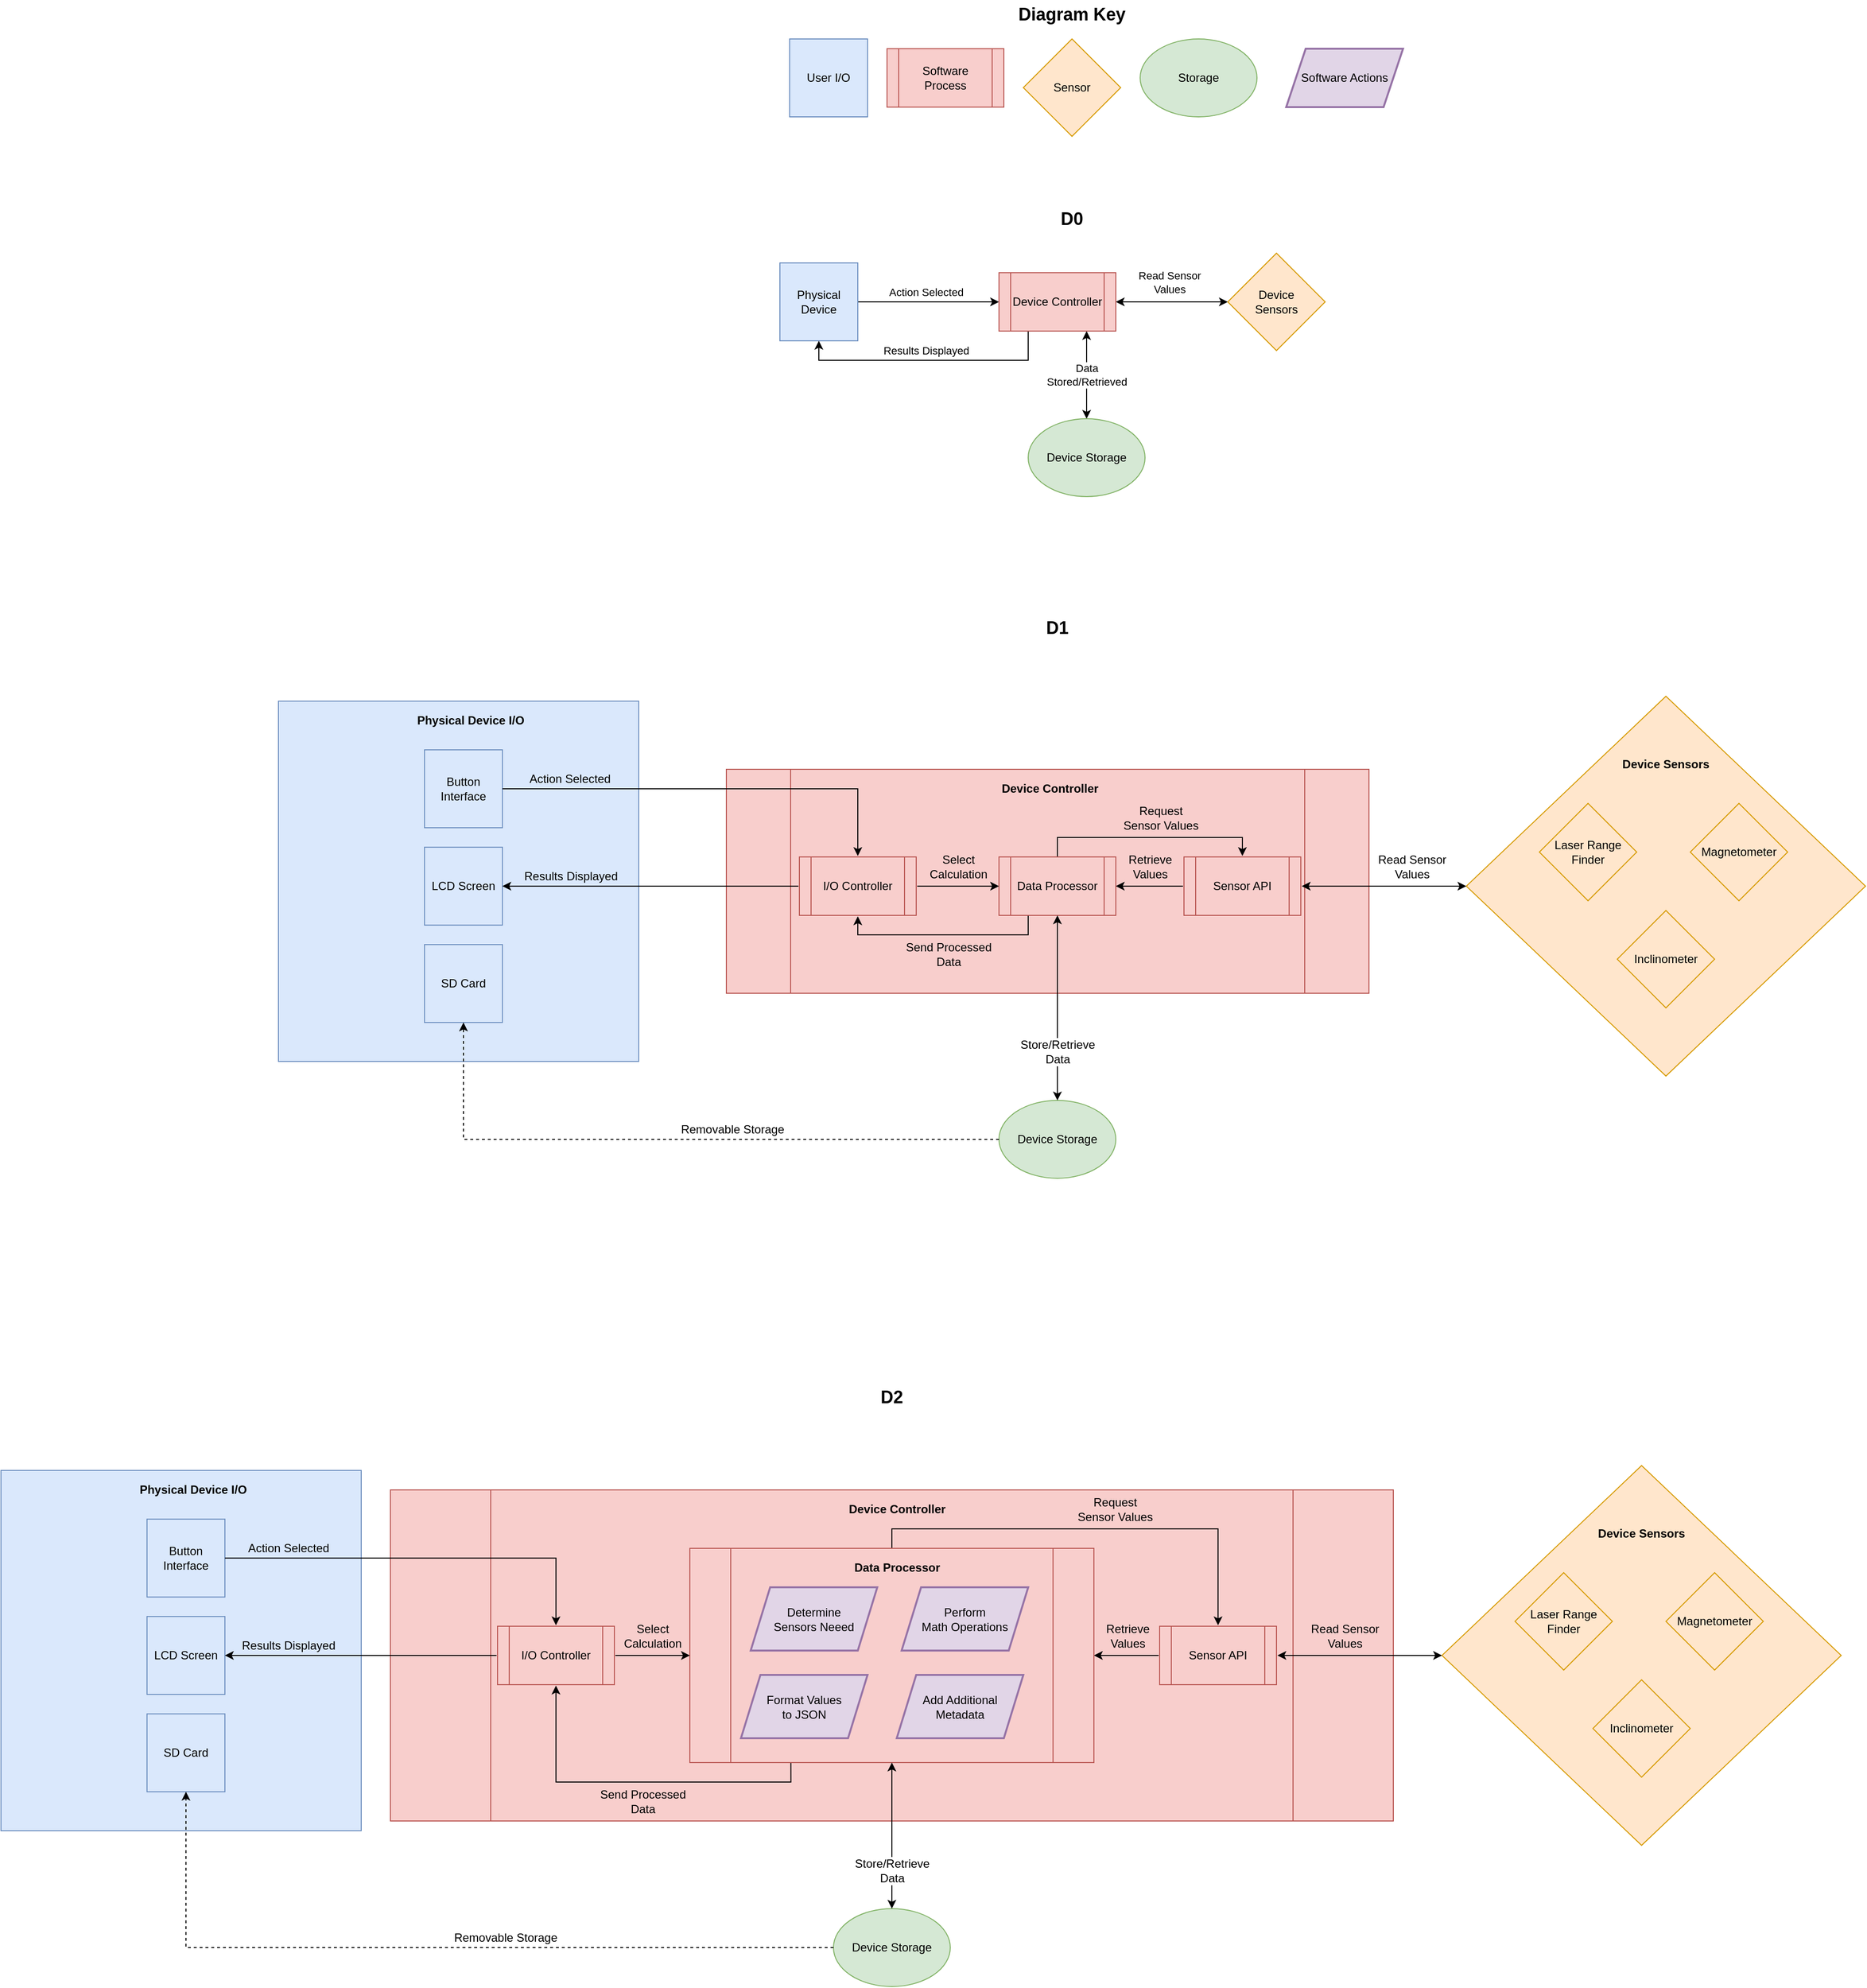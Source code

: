 <mxfile version="20.8.23" type="device"><diagram name="Page-1" id="KfWa7S_sQW3cZEXZv0Dt"><mxGraphModel dx="2608" dy="1476" grid="1" gridSize="10" guides="1" tooltips="1" connect="1" arrows="1" fold="1" page="0" pageScale="1" pageWidth="850" pageHeight="1100" math="0" shadow="0"><root><mxCell id="0"/><mxCell id="1" parent="0"/><mxCell id="JIh54seMsY8nI5Y5uOMu-23" value="User I/O" style="whiteSpace=wrap;html=1;aspect=fixed;fillColor=#dae8fc;strokeColor=#6c8ebf;" vertex="1" parent="1"><mxGeometry x="170" y="-580" width="80" height="80" as="geometry"/></mxCell><mxCell id="JIh54seMsY8nI5Y5uOMu-24" value="&lt;b&gt;&lt;font style=&quot;font-size: 18px;&quot;&gt;Diagram Key&lt;/font&gt;&lt;/b&gt;" style="text;html=1;strokeColor=none;fillColor=none;align=center;verticalAlign=middle;whiteSpace=wrap;rounded=0;" vertex="1" parent="1"><mxGeometry x="400" y="-620" width="120" height="30" as="geometry"/></mxCell><mxCell id="JIh54seMsY8nI5Y5uOMu-25" value="Software Process" style="shape=process;whiteSpace=wrap;html=1;backgroundOutline=1;fillColor=#f8cecc;strokeColor=#b85450;" vertex="1" parent="1"><mxGeometry x="270" y="-570" width="120" height="60" as="geometry"/></mxCell><mxCell id="JIh54seMsY8nI5Y5uOMu-26" value="Sensor" style="rhombus;whiteSpace=wrap;html=1;fillColor=#ffe6cc;strokeColor=#d79b00;" vertex="1" parent="1"><mxGeometry x="410" y="-580" width="100" height="100" as="geometry"/></mxCell><mxCell id="JIh54seMsY8nI5Y5uOMu-27" value="Storage" style="ellipse;whiteSpace=wrap;html=1;fillColor=#d5e8d4;strokeColor=#82b366;" vertex="1" parent="1"><mxGeometry x="530" y="-580" width="120" height="80" as="geometry"/></mxCell><mxCell id="JIh54seMsY8nI5Y5uOMu-81" value="Action Selected" style="edgeStyle=orthogonalEdgeStyle;rounded=0;orthogonalLoop=1;jettySize=auto;html=1;exitX=1;exitY=0.5;exitDx=0;exitDy=0;entryX=0;entryY=0.5;entryDx=0;entryDy=0;fontSize=11;startArrow=none;startFill=0;" edge="1" parent="1" source="JIh54seMsY8nI5Y5uOMu-67" target="JIh54seMsY8nI5Y5uOMu-68"><mxGeometry x="-0.035" y="10" relative="1" as="geometry"><mxPoint as="offset"/></mxGeometry></mxCell><mxCell id="JIh54seMsY8nI5Y5uOMu-67" value="Physical Device" style="whiteSpace=wrap;html=1;aspect=fixed;fillColor=#dae8fc;strokeColor=#6c8ebf;" vertex="1" parent="1"><mxGeometry x="160" y="-350" width="80" height="80" as="geometry"/></mxCell><mxCell id="JIh54seMsY8nI5Y5uOMu-79" value="Data&lt;br&gt;Stored/Retrieved" style="edgeStyle=orthogonalEdgeStyle;rounded=0;orthogonalLoop=1;jettySize=auto;html=1;exitX=0.75;exitY=1;exitDx=0;exitDy=0;fontSize=11;startArrow=classic;startFill=1;" edge="1" parent="1" source="JIh54seMsY8nI5Y5uOMu-68" target="JIh54seMsY8nI5Y5uOMu-69"><mxGeometry relative="1" as="geometry"><mxPoint as="offset"/></mxGeometry></mxCell><mxCell id="JIh54seMsY8nI5Y5uOMu-80" value="Read Sensor&lt;br&gt;Values" style="edgeStyle=orthogonalEdgeStyle;rounded=0;orthogonalLoop=1;jettySize=auto;html=1;exitX=1;exitY=0.5;exitDx=0;exitDy=0;entryX=0;entryY=0.5;entryDx=0;entryDy=0;fontSize=11;startArrow=classic;startFill=1;" edge="1" parent="1" source="JIh54seMsY8nI5Y5uOMu-68" target="JIh54seMsY8nI5Y5uOMu-71"><mxGeometry x="-0.043" y="20" relative="1" as="geometry"><mxPoint as="offset"/></mxGeometry></mxCell><mxCell id="JIh54seMsY8nI5Y5uOMu-89" value="Results Displayed" style="edgeStyle=orthogonalEdgeStyle;rounded=0;orthogonalLoop=1;jettySize=auto;html=1;exitX=0.25;exitY=1;exitDx=0;exitDy=0;entryX=0.5;entryY=1;entryDx=0;entryDy=0;fontSize=11;startArrow=none;startFill=0;" edge="1" parent="1" source="JIh54seMsY8nI5Y5uOMu-68" target="JIh54seMsY8nI5Y5uOMu-67"><mxGeometry x="0.019" y="-10" relative="1" as="geometry"><mxPoint as="offset"/></mxGeometry></mxCell><mxCell id="JIh54seMsY8nI5Y5uOMu-68" value="Device Controller" style="shape=process;whiteSpace=wrap;html=1;backgroundOutline=1;fillColor=#f8cecc;strokeColor=#b85450;" vertex="1" parent="1"><mxGeometry x="385" y="-340" width="120" height="60" as="geometry"/></mxCell><mxCell id="JIh54seMsY8nI5Y5uOMu-69" value="Device Storage" style="ellipse;whiteSpace=wrap;html=1;fillColor=#d5e8d4;strokeColor=#82b366;" vertex="1" parent="1"><mxGeometry x="415" y="-190" width="120" height="80" as="geometry"/></mxCell><mxCell id="JIh54seMsY8nI5Y5uOMu-71" value="Device&lt;br&gt;Sensors" style="rhombus;whiteSpace=wrap;html=1;fillColor=#ffe6cc;strokeColor=#d79b00;" vertex="1" parent="1"><mxGeometry x="620" y="-360" width="100" height="100" as="geometry"/></mxCell><mxCell id="JIh54seMsY8nI5Y5uOMu-72" value="&lt;b&gt;&lt;font style=&quot;font-size: 18px;&quot;&gt;D0&lt;/font&gt;&lt;/b&gt;" style="text;html=1;strokeColor=none;fillColor=none;align=center;verticalAlign=middle;whiteSpace=wrap;rounded=0;" vertex="1" parent="1"><mxGeometry x="425" y="-410" width="70" height="30" as="geometry"/></mxCell><mxCell id="JIh54seMsY8nI5Y5uOMu-111" value="" style="group" vertex="1" connectable="0" parent="1"><mxGeometry x="865" y="95" width="410" height="390" as="geometry"/></mxCell><mxCell id="JIh54seMsY8nI5Y5uOMu-104" value="" style="rhombus;whiteSpace=wrap;html=1;fillColor=#ffe6cc;strokeColor=#d79b00;" vertex="1" parent="JIh54seMsY8nI5Y5uOMu-111"><mxGeometry width="410" height="390" as="geometry"/></mxCell><mxCell id="JIh54seMsY8nI5Y5uOMu-93" value="Laser Range Finder" style="rhombus;whiteSpace=wrap;html=1;fillColor=#ffe6cc;strokeColor=#d79b00;perimeterSpacing=1;" vertex="1" parent="JIh54seMsY8nI5Y5uOMu-111"><mxGeometry x="75" y="110" width="100" height="100" as="geometry"/></mxCell><mxCell id="JIh54seMsY8nI5Y5uOMu-94" value="Inclinometer" style="rhombus;whiteSpace=wrap;html=1;fillColor=#ffe6cc;strokeColor=#d79b00;" vertex="1" parent="JIh54seMsY8nI5Y5uOMu-111"><mxGeometry x="155" y="220" width="100" height="100" as="geometry"/></mxCell><mxCell id="JIh54seMsY8nI5Y5uOMu-95" value="Magnetometer" style="rhombus;whiteSpace=wrap;html=1;fillColor=#ffe6cc;strokeColor=#d79b00;" vertex="1" parent="JIh54seMsY8nI5Y5uOMu-111"><mxGeometry x="230" y="110" width="100" height="100" as="geometry"/></mxCell><mxCell id="JIh54seMsY8nI5Y5uOMu-110" value="&lt;font style=&quot;font-size: 12px;&quot;&gt;&lt;b&gt;Device Sensors&lt;/b&gt;&lt;/font&gt;" style="text;html=1;strokeColor=none;fillColor=none;align=center;verticalAlign=middle;whiteSpace=wrap;rounded=0;fontSize=11;" vertex="1" parent="JIh54seMsY8nI5Y5uOMu-111"><mxGeometry x="155" y="60" width="100" height="20" as="geometry"/></mxCell><mxCell id="JIh54seMsY8nI5Y5uOMu-113" value="Device Storage" style="ellipse;whiteSpace=wrap;html=1;fillColor=#d5e8d4;strokeColor=#82b366;" vertex="1" parent="1"><mxGeometry x="355" y="260" width="120" height="80" as="geometry"/></mxCell><mxCell id="JIh54seMsY8nI5Y5uOMu-96" value="" style="shape=process;whiteSpace=wrap;html=1;backgroundOutline=1;fillColor=#f8cecc;strokeColor=#b85450;" vertex="1" parent="1"><mxGeometry x="105" y="170" width="660" height="230" as="geometry"/></mxCell><mxCell id="JIh54seMsY8nI5Y5uOMu-99" value="&lt;font style=&quot;font-size: 12px;&quot;&gt;Device Controller&lt;/font&gt;" style="text;html=1;strokeColor=none;fillColor=none;align=center;verticalAlign=middle;whiteSpace=wrap;rounded=0;fontSize=11;fontStyle=1" vertex="1" parent="1"><mxGeometry x="385" y="180" width="105" height="20" as="geometry"/></mxCell><mxCell id="JIh54seMsY8nI5Y5uOMu-127" value="Read Sensor&lt;br&gt;Values" style="edgeStyle=orthogonalEdgeStyle;rounded=0;orthogonalLoop=1;jettySize=auto;html=1;exitX=1;exitY=0.5;exitDx=0;exitDy=0;entryX=0;entryY=0.5;entryDx=0;entryDy=0;labelBackgroundColor=none;fontSize=12;startArrow=classic;startFill=1;" edge="1" parent="1" source="JIh54seMsY8nI5Y5uOMu-100" target="JIh54seMsY8nI5Y5uOMu-104"><mxGeometry x="0.33" y="20" relative="1" as="geometry"><mxPoint as="offset"/></mxGeometry></mxCell><mxCell id="JIh54seMsY8nI5Y5uOMu-136" value="Retrieve&lt;br&gt;Values" style="edgeStyle=orthogonalEdgeStyle;rounded=0;orthogonalLoop=1;jettySize=auto;html=1;exitX=0;exitY=0.5;exitDx=0;exitDy=0;entryX=1;entryY=0.5;entryDx=0;entryDy=0;labelBackgroundColor=none;fontSize=12;startArrow=none;startFill=0;" edge="1" parent="1" source="JIh54seMsY8nI5Y5uOMu-100" target="JIh54seMsY8nI5Y5uOMu-102"><mxGeometry x="-0.017" y="-20" relative="1" as="geometry"><mxPoint as="offset"/></mxGeometry></mxCell><mxCell id="JIh54seMsY8nI5Y5uOMu-100" value="Sensor API" style="shape=process;whiteSpace=wrap;html=1;backgroundOutline=1;fillColor=#f8cecc;strokeColor=#b85450;perimeterSpacing=1;" vertex="1" parent="1"><mxGeometry x="575" y="260" width="120" height="60" as="geometry"/></mxCell><mxCell id="JIh54seMsY8nI5Y5uOMu-135" value="Request&lt;br&gt;Sensor Values" style="edgeStyle=orthogonalEdgeStyle;rounded=0;orthogonalLoop=1;jettySize=auto;html=1;exitX=0.5;exitY=0;exitDx=0;exitDy=0;entryX=0.5;entryY=0;entryDx=0;entryDy=0;labelBackgroundColor=none;fontSize=12;startArrow=none;startFill=0;" edge="1" parent="1" source="JIh54seMsY8nI5Y5uOMu-102" target="JIh54seMsY8nI5Y5uOMu-100"><mxGeometry x="0.096" y="20" relative="1" as="geometry"><mxPoint as="offset"/></mxGeometry></mxCell><mxCell id="JIh54seMsY8nI5Y5uOMu-137" value="Send Processed&lt;br&gt;Data" style="edgeStyle=orthogonalEdgeStyle;rounded=0;orthogonalLoop=1;jettySize=auto;html=1;exitX=0.25;exitY=1;exitDx=0;exitDy=0;entryX=0.5;entryY=1;entryDx=0;entryDy=0;labelBackgroundColor=none;fontSize=12;startArrow=none;startFill=0;" edge="1" parent="1" source="JIh54seMsY8nI5Y5uOMu-102" target="JIh54seMsY8nI5Y5uOMu-101"><mxGeometry x="-0.043" y="20" relative="1" as="geometry"><mxPoint as="offset"/></mxGeometry></mxCell><mxCell id="JIh54seMsY8nI5Y5uOMu-102" value="Data Processor" style="shape=process;whiteSpace=wrap;html=1;backgroundOutline=1;fillColor=#f8cecc;strokeColor=#b85450;" vertex="1" parent="1"><mxGeometry x="385" y="260" width="120" height="60" as="geometry"/></mxCell><mxCell id="JIh54seMsY8nI5Y5uOMu-134" value="Select&lt;br&gt;Calculation" style="edgeStyle=orthogonalEdgeStyle;rounded=0;orthogonalLoop=1;jettySize=auto;html=1;exitX=1;exitY=0.5;exitDx=0;exitDy=0;entryX=0;entryY=0.5;entryDx=0;entryDy=0;labelBackgroundColor=none;fontSize=12;startArrow=none;startFill=0;" edge="1" parent="1" source="JIh54seMsY8nI5Y5uOMu-101" target="JIh54seMsY8nI5Y5uOMu-102"><mxGeometry x="-0.013" y="20" relative="1" as="geometry"><mxPoint as="offset"/></mxGeometry></mxCell><mxCell id="JIh54seMsY8nI5Y5uOMu-101" value="I/O Controller" style="shape=process;whiteSpace=wrap;html=1;backgroundOutline=1;fillColor=#f8cecc;strokeColor=#b85450;perimeterSpacing=1;" vertex="1" parent="1"><mxGeometry x="180" y="260" width="120" height="60" as="geometry"/></mxCell><mxCell id="JIh54seMsY8nI5Y5uOMu-121" value="Device Storage" style="ellipse;whiteSpace=wrap;html=1;fillColor=#d5e8d4;strokeColor=#82b366;" vertex="1" parent="1"><mxGeometry x="385" y="510" width="120" height="80" as="geometry"/></mxCell><mxCell id="JIh54seMsY8nI5Y5uOMu-126" value="Store/Retrieve&lt;br&gt;Data" style="edgeStyle=orthogonalEdgeStyle;rounded=0;orthogonalLoop=1;jettySize=auto;html=1;exitX=0.5;exitY=1;exitDx=0;exitDy=0;entryX=0.5;entryY=0;entryDx=0;entryDy=0;labelBackgroundColor=default;fontSize=12;startArrow=classic;startFill=1;" edge="1" parent="1" source="JIh54seMsY8nI5Y5uOMu-102" target="JIh54seMsY8nI5Y5uOMu-121"><mxGeometry x="0.474" relative="1" as="geometry"><mxPoint as="offset"/></mxGeometry></mxCell><mxCell id="JIh54seMsY8nI5Y5uOMu-138" value="&lt;b&gt;&lt;font style=&quot;font-size: 18px;&quot;&gt;D1&lt;/font&gt;&lt;/b&gt;" style="text;html=1;strokeColor=none;fillColor=none;align=center;verticalAlign=middle;whiteSpace=wrap;rounded=0;" vertex="1" parent="1"><mxGeometry x="410" y="10" width="70" height="30" as="geometry"/></mxCell><mxCell id="JIh54seMsY8nI5Y5uOMu-168" value="" style="group" vertex="1" connectable="0" parent="1"><mxGeometry x="-355" y="100" width="370" height="370" as="geometry"/></mxCell><mxCell id="JIh54seMsY8nI5Y5uOMu-106" value="" style="whiteSpace=wrap;html=1;aspect=fixed;fillColor=#dae8fc;strokeColor=#6c8ebf;" vertex="1" parent="JIh54seMsY8nI5Y5uOMu-168"><mxGeometry width="370" height="370" as="geometry"/></mxCell><mxCell id="JIh54seMsY8nI5Y5uOMu-107" value="&lt;span style=&quot;font-size: 12px;&quot;&gt;Physical Device I/O&lt;/span&gt;" style="text;html=1;strokeColor=none;fillColor=none;align=center;verticalAlign=middle;whiteSpace=wrap;rounded=0;fontSize=11;fontStyle=1" vertex="1" parent="JIh54seMsY8nI5Y5uOMu-168"><mxGeometry x="140" y="10" width="115" height="20" as="geometry"/></mxCell><mxCell id="JIh54seMsY8nI5Y5uOMu-90" value="Button Interface" style="whiteSpace=wrap;html=1;aspect=fixed;fillColor=#dae8fc;strokeColor=#6c8ebf;" vertex="1" parent="JIh54seMsY8nI5Y5uOMu-168"><mxGeometry x="150" y="50" width="80" height="80" as="geometry"/></mxCell><mxCell id="JIh54seMsY8nI5Y5uOMu-91" value="LCD Screen" style="whiteSpace=wrap;html=1;aspect=fixed;fillColor=#dae8fc;strokeColor=#6c8ebf;" vertex="1" parent="JIh54seMsY8nI5Y5uOMu-168"><mxGeometry x="150" y="150" width="80" height="80" as="geometry"/></mxCell><mxCell id="JIh54seMsY8nI5Y5uOMu-92" value="SD Card" style="whiteSpace=wrap;html=1;aspect=fixed;fillColor=#dae8fc;strokeColor=#6c8ebf;" vertex="1" parent="JIh54seMsY8nI5Y5uOMu-168"><mxGeometry x="150" y="250" width="80" height="80" as="geometry"/></mxCell><mxCell id="JIh54seMsY8nI5Y5uOMu-129" value="Action Selected" style="edgeStyle=orthogonalEdgeStyle;rounded=0;orthogonalLoop=1;jettySize=auto;html=1;exitX=1;exitY=0.5;exitDx=0;exitDy=0;entryX=0.5;entryY=0;entryDx=0;entryDy=0;labelBackgroundColor=none;fontSize=12;startArrow=none;startFill=0;" edge="1" parent="1" source="JIh54seMsY8nI5Y5uOMu-90" target="JIh54seMsY8nI5Y5uOMu-101"><mxGeometry x="-0.681" y="10" relative="1" as="geometry"><mxPoint as="offset"/></mxGeometry></mxCell><mxCell id="JIh54seMsY8nI5Y5uOMu-130" style="edgeStyle=orthogonalEdgeStyle;rounded=0;orthogonalLoop=1;jettySize=auto;html=1;exitX=0;exitY=0.5;exitDx=0;exitDy=0;entryX=1;entryY=0.5;entryDx=0;entryDy=0;labelBackgroundColor=none;fontSize=12;startArrow=none;startFill=0;" edge="1" parent="1" source="JIh54seMsY8nI5Y5uOMu-101" target="JIh54seMsY8nI5Y5uOMu-91"><mxGeometry relative="1" as="geometry"/></mxCell><mxCell id="JIh54seMsY8nI5Y5uOMu-133" value="Results Displayed" style="edgeLabel;html=1;align=center;verticalAlign=middle;resizable=0;points=[];fontSize=12;labelBackgroundColor=none;" vertex="1" connectable="0" parent="JIh54seMsY8nI5Y5uOMu-130"><mxGeometry x="0.616" y="1" relative="1" as="geometry"><mxPoint x="11" y="-11" as="offset"/></mxGeometry></mxCell><mxCell id="JIh54seMsY8nI5Y5uOMu-122" value="Removable Storage" style="edgeStyle=orthogonalEdgeStyle;rounded=0;orthogonalLoop=1;jettySize=auto;html=1;exitX=0;exitY=0.5;exitDx=0;exitDy=0;entryX=0.5;entryY=1;entryDx=0;entryDy=0;labelBackgroundColor=none;fontSize=12;startArrow=none;startFill=0;dashed=1;" edge="1" parent="1" source="JIh54seMsY8nI5Y5uOMu-121" target="JIh54seMsY8nI5Y5uOMu-92"><mxGeometry x="-0.182" y="-10" relative="1" as="geometry"><mxPoint as="offset"/></mxGeometry></mxCell><mxCell id="JIh54seMsY8nI5Y5uOMu-169" value="" style="group" vertex="1" connectable="0" parent="1"><mxGeometry x="840" y="885" width="410" height="390" as="geometry"/></mxCell><mxCell id="JIh54seMsY8nI5Y5uOMu-170" value="" style="rhombus;whiteSpace=wrap;html=1;fillColor=#ffe6cc;strokeColor=#d79b00;" vertex="1" parent="JIh54seMsY8nI5Y5uOMu-169"><mxGeometry width="410" height="390" as="geometry"/></mxCell><mxCell id="JIh54seMsY8nI5Y5uOMu-171" value="Laser Range Finder" style="rhombus;whiteSpace=wrap;html=1;fillColor=#ffe6cc;strokeColor=#d79b00;perimeterSpacing=1;" vertex="1" parent="JIh54seMsY8nI5Y5uOMu-169"><mxGeometry x="75" y="110" width="100" height="100" as="geometry"/></mxCell><mxCell id="JIh54seMsY8nI5Y5uOMu-172" value="Inclinometer" style="rhombus;whiteSpace=wrap;html=1;fillColor=#ffe6cc;strokeColor=#d79b00;" vertex="1" parent="JIh54seMsY8nI5Y5uOMu-169"><mxGeometry x="155" y="220" width="100" height="100" as="geometry"/></mxCell><mxCell id="JIh54seMsY8nI5Y5uOMu-173" value="Magnetometer" style="rhombus;whiteSpace=wrap;html=1;fillColor=#ffe6cc;strokeColor=#d79b00;" vertex="1" parent="JIh54seMsY8nI5Y5uOMu-169"><mxGeometry x="230" y="110" width="100" height="100" as="geometry"/></mxCell><mxCell id="JIh54seMsY8nI5Y5uOMu-174" value="&lt;font style=&quot;font-size: 12px;&quot;&gt;&lt;b&gt;Device Sensors&lt;/b&gt;&lt;/font&gt;" style="text;html=1;strokeColor=none;fillColor=none;align=center;verticalAlign=middle;whiteSpace=wrap;rounded=0;fontSize=11;" vertex="1" parent="JIh54seMsY8nI5Y5uOMu-169"><mxGeometry x="155" y="60" width="100" height="20" as="geometry"/></mxCell><mxCell id="JIh54seMsY8nI5Y5uOMu-175" value="Device Storage" style="ellipse;whiteSpace=wrap;html=1;fillColor=#d5e8d4;strokeColor=#82b366;" vertex="1" parent="1"><mxGeometry x="330" y="1050" width="120" height="80" as="geometry"/></mxCell><mxCell id="JIh54seMsY8nI5Y5uOMu-176" value="" style="shape=process;whiteSpace=wrap;html=1;backgroundOutline=1;fillColor=#f8cecc;strokeColor=#b85450;" vertex="1" parent="1"><mxGeometry x="-240" y="910" width="1030" height="340" as="geometry"/></mxCell><mxCell id="JIh54seMsY8nI5Y5uOMu-177" value="&lt;font style=&quot;font-size: 12px;&quot;&gt;Device Controller&lt;/font&gt;" style="text;html=1;strokeColor=none;fillColor=none;align=center;verticalAlign=middle;whiteSpace=wrap;rounded=0;fontSize=11;fontStyle=1" vertex="1" parent="1"><mxGeometry x="227.5" y="920" width="105" height="20" as="geometry"/></mxCell><mxCell id="JIh54seMsY8nI5Y5uOMu-178" value="Read Sensor&lt;br&gt;Values" style="edgeStyle=orthogonalEdgeStyle;rounded=0;orthogonalLoop=1;jettySize=auto;html=1;exitX=1;exitY=0.5;exitDx=0;exitDy=0;entryX=0;entryY=0.5;entryDx=0;entryDy=0;labelBackgroundColor=none;fontSize=12;startArrow=classic;startFill=1;" edge="1" parent="1" source="JIh54seMsY8nI5Y5uOMu-180" target="JIh54seMsY8nI5Y5uOMu-170"><mxGeometry x="-0.183" y="20" relative="1" as="geometry"><mxPoint as="offset"/></mxGeometry></mxCell><mxCell id="JIh54seMsY8nI5Y5uOMu-179" value="Retrieve&lt;br&gt;Values" style="edgeStyle=orthogonalEdgeStyle;rounded=0;orthogonalLoop=1;jettySize=auto;html=1;exitX=0;exitY=0.5;exitDx=0;exitDy=0;entryX=1;entryY=0.5;entryDx=0;entryDy=0;labelBackgroundColor=none;fontSize=12;startArrow=none;startFill=0;" edge="1" parent="1" source="JIh54seMsY8nI5Y5uOMu-180" target="JIh54seMsY8nI5Y5uOMu-183"><mxGeometry x="-0.017" y="-20" relative="1" as="geometry"><mxPoint as="offset"/></mxGeometry></mxCell><mxCell id="JIh54seMsY8nI5Y5uOMu-180" value="Sensor API" style="shape=process;whiteSpace=wrap;html=1;backgroundOutline=1;fillColor=#f8cecc;strokeColor=#b85450;perimeterSpacing=1;" vertex="1" parent="1"><mxGeometry x="550" y="1050" width="120" height="60" as="geometry"/></mxCell><mxCell id="JIh54seMsY8nI5Y5uOMu-181" value="Request&lt;br&gt;Sensor Values" style="edgeStyle=orthogonalEdgeStyle;rounded=0;orthogonalLoop=1;jettySize=auto;html=1;exitX=0.5;exitY=0;exitDx=0;exitDy=0;entryX=0.5;entryY=0;entryDx=0;entryDy=0;labelBackgroundColor=none;fontSize=12;startArrow=none;startFill=0;" edge="1" parent="1" source="JIh54seMsY8nI5Y5uOMu-183" target="JIh54seMsY8nI5Y5uOMu-180"><mxGeometry x="0.096" y="20" relative="1" as="geometry"><mxPoint as="offset"/></mxGeometry></mxCell><mxCell id="JIh54seMsY8nI5Y5uOMu-182" value="Send Processed&lt;br&gt;Data" style="edgeStyle=orthogonalEdgeStyle;rounded=0;orthogonalLoop=1;jettySize=auto;html=1;exitX=0.25;exitY=1;exitDx=0;exitDy=0;entryX=0.5;entryY=1;entryDx=0;entryDy=0;labelBackgroundColor=none;fontSize=12;startArrow=none;startFill=0;" edge="1" parent="1" source="JIh54seMsY8nI5Y5uOMu-183" target="JIh54seMsY8nI5Y5uOMu-185"><mxGeometry x="-0.043" y="20" relative="1" as="geometry"><mxPoint as="offset"/></mxGeometry></mxCell><mxCell id="JIh54seMsY8nI5Y5uOMu-183" value="" style="shape=process;whiteSpace=wrap;html=1;backgroundOutline=1;fillColor=#f8cecc;strokeColor=#b85450;" vertex="1" parent="1"><mxGeometry x="67.5" y="970" width="415" height="220" as="geometry"/></mxCell><mxCell id="JIh54seMsY8nI5Y5uOMu-184" value="Select&lt;br&gt;Calculation" style="edgeStyle=orthogonalEdgeStyle;rounded=0;orthogonalLoop=1;jettySize=auto;html=1;exitX=1;exitY=0.5;exitDx=0;exitDy=0;entryX=0;entryY=0.5;entryDx=0;entryDy=0;labelBackgroundColor=none;fontSize=12;startArrow=none;startFill=0;" edge="1" parent="1" source="JIh54seMsY8nI5Y5uOMu-185" target="JIh54seMsY8nI5Y5uOMu-183"><mxGeometry x="-0.013" y="20" relative="1" as="geometry"><mxPoint as="offset"/></mxGeometry></mxCell><mxCell id="JIh54seMsY8nI5Y5uOMu-185" value="I/O Controller" style="shape=process;whiteSpace=wrap;html=1;backgroundOutline=1;fillColor=#f8cecc;strokeColor=#b85450;perimeterSpacing=1;" vertex="1" parent="1"><mxGeometry x="-130" y="1050" width="120" height="60" as="geometry"/></mxCell><mxCell id="JIh54seMsY8nI5Y5uOMu-186" value="Device Storage" style="ellipse;whiteSpace=wrap;html=1;fillColor=#d5e8d4;strokeColor=#82b366;" vertex="1" parent="1"><mxGeometry x="215" y="1340" width="120" height="80" as="geometry"/></mxCell><mxCell id="JIh54seMsY8nI5Y5uOMu-187" value="Store/Retrieve&lt;br&gt;Data" style="edgeStyle=orthogonalEdgeStyle;rounded=0;orthogonalLoop=1;jettySize=auto;html=1;exitX=0.5;exitY=1;exitDx=0;exitDy=0;entryX=0.5;entryY=0;entryDx=0;entryDy=0;labelBackgroundColor=default;fontSize=12;startArrow=classic;startFill=1;" edge="1" parent="1" source="JIh54seMsY8nI5Y5uOMu-183" target="JIh54seMsY8nI5Y5uOMu-186"><mxGeometry x="0.474" relative="1" as="geometry"><mxPoint as="offset"/></mxGeometry></mxCell><mxCell id="JIh54seMsY8nI5Y5uOMu-188" value="&lt;b&gt;&lt;font style=&quot;font-size: 18px;&quot;&gt;D2&lt;/font&gt;&lt;/b&gt;" style="text;html=1;strokeColor=none;fillColor=none;align=center;verticalAlign=middle;whiteSpace=wrap;rounded=0;" vertex="1" parent="1"><mxGeometry x="240" y="800" width="70" height="30" as="geometry"/></mxCell><mxCell id="JIh54seMsY8nI5Y5uOMu-189" value="" style="group" vertex="1" connectable="0" parent="1"><mxGeometry x="-640" y="890" width="370" height="370" as="geometry"/></mxCell><mxCell id="JIh54seMsY8nI5Y5uOMu-190" value="" style="whiteSpace=wrap;html=1;aspect=fixed;fillColor=#dae8fc;strokeColor=#6c8ebf;" vertex="1" parent="JIh54seMsY8nI5Y5uOMu-189"><mxGeometry width="370" height="370" as="geometry"/></mxCell><mxCell id="JIh54seMsY8nI5Y5uOMu-191" value="&lt;span style=&quot;font-size: 12px;&quot;&gt;Physical Device I/O&lt;/span&gt;" style="text;html=1;strokeColor=none;fillColor=none;align=center;verticalAlign=middle;whiteSpace=wrap;rounded=0;fontSize=11;fontStyle=1" vertex="1" parent="JIh54seMsY8nI5Y5uOMu-189"><mxGeometry x="140" y="10" width="115" height="20" as="geometry"/></mxCell><mxCell id="JIh54seMsY8nI5Y5uOMu-192" value="Button Interface" style="whiteSpace=wrap;html=1;aspect=fixed;fillColor=#dae8fc;strokeColor=#6c8ebf;" vertex="1" parent="JIh54seMsY8nI5Y5uOMu-189"><mxGeometry x="150" y="50" width="80" height="80" as="geometry"/></mxCell><mxCell id="JIh54seMsY8nI5Y5uOMu-193" value="LCD Screen" style="whiteSpace=wrap;html=1;aspect=fixed;fillColor=#dae8fc;strokeColor=#6c8ebf;" vertex="1" parent="JIh54seMsY8nI5Y5uOMu-189"><mxGeometry x="150" y="150" width="80" height="80" as="geometry"/></mxCell><mxCell id="JIh54seMsY8nI5Y5uOMu-194" value="SD Card" style="whiteSpace=wrap;html=1;aspect=fixed;fillColor=#dae8fc;strokeColor=#6c8ebf;" vertex="1" parent="JIh54seMsY8nI5Y5uOMu-189"><mxGeometry x="150" y="250" width="80" height="80" as="geometry"/></mxCell><mxCell id="JIh54seMsY8nI5Y5uOMu-195" value="Action Selected" style="edgeStyle=orthogonalEdgeStyle;rounded=0;orthogonalLoop=1;jettySize=auto;html=1;exitX=1;exitY=0.5;exitDx=0;exitDy=0;entryX=0.5;entryY=0;entryDx=0;entryDy=0;labelBackgroundColor=none;fontSize=12;startArrow=none;startFill=0;" edge="1" parent="1" source="JIh54seMsY8nI5Y5uOMu-192" target="JIh54seMsY8nI5Y5uOMu-185"><mxGeometry x="-0.681" y="10" relative="1" as="geometry"><mxPoint as="offset"/></mxGeometry></mxCell><mxCell id="JIh54seMsY8nI5Y5uOMu-196" style="edgeStyle=orthogonalEdgeStyle;rounded=0;orthogonalLoop=1;jettySize=auto;html=1;exitX=0;exitY=0.5;exitDx=0;exitDy=0;entryX=1;entryY=0.5;entryDx=0;entryDy=0;labelBackgroundColor=none;fontSize=12;startArrow=none;startFill=0;" edge="1" parent="1" source="JIh54seMsY8nI5Y5uOMu-185" target="JIh54seMsY8nI5Y5uOMu-193"><mxGeometry relative="1" as="geometry"/></mxCell><mxCell id="JIh54seMsY8nI5Y5uOMu-197" value="Results Displayed" style="edgeLabel;html=1;align=center;verticalAlign=middle;resizable=0;points=[];fontSize=12;labelBackgroundColor=none;" vertex="1" connectable="0" parent="JIh54seMsY8nI5Y5uOMu-196"><mxGeometry x="0.616" y="1" relative="1" as="geometry"><mxPoint x="11" y="-11" as="offset"/></mxGeometry></mxCell><mxCell id="JIh54seMsY8nI5Y5uOMu-198" value="Removable Storage" style="edgeStyle=orthogonalEdgeStyle;rounded=0;orthogonalLoop=1;jettySize=auto;html=1;exitX=0;exitY=0.5;exitDx=0;exitDy=0;entryX=0.5;entryY=1;entryDx=0;entryDy=0;labelBackgroundColor=none;fontSize=12;startArrow=none;startFill=0;dashed=1;" edge="1" parent="1" source="JIh54seMsY8nI5Y5uOMu-186" target="JIh54seMsY8nI5Y5uOMu-194"><mxGeometry x="-0.182" y="-10" relative="1" as="geometry"><mxPoint as="offset"/></mxGeometry></mxCell><mxCell id="JIh54seMsY8nI5Y5uOMu-202" value="Software Actions" style="shape=parallelogram;perimeter=parallelogramPerimeter;whiteSpace=wrap;html=1;fixedSize=1;labelBackgroundColor=none;strokeColor=#9673a6;strokeWidth=2;fontSize=12;fillColor=#e1d5e7;" vertex="1" parent="1"><mxGeometry x="680" y="-570" width="120" height="60" as="geometry"/></mxCell><mxCell id="JIh54seMsY8nI5Y5uOMu-203" value="&lt;font style=&quot;font-size: 12px;&quot;&gt;Data Processor&lt;/font&gt;" style="text;html=1;strokeColor=none;fillColor=none;align=center;verticalAlign=middle;whiteSpace=wrap;rounded=0;fontSize=11;fontStyle=1" vertex="1" parent="1"><mxGeometry x="227.5" y="980" width="105" height="20" as="geometry"/></mxCell><mxCell id="JIh54seMsY8nI5Y5uOMu-207" value="Perform&lt;br&gt;Math Operations" style="shape=parallelogram;perimeter=parallelogramPerimeter;whiteSpace=wrap;html=1;fixedSize=1;labelBackgroundColor=none;strokeColor=#9673a6;strokeWidth=2;fontSize=12;fillColor=#e1d5e7;" vertex="1" parent="1"><mxGeometry x="285" y="1010" width="130" height="65" as="geometry"/></mxCell><mxCell id="JIh54seMsY8nI5Y5uOMu-208" value="Determine&lt;br style=&quot;border-color: var(--border-color);&quot;&gt;Sensors Neeed" style="shape=parallelogram;perimeter=parallelogramPerimeter;whiteSpace=wrap;html=1;fixedSize=1;labelBackgroundColor=none;strokeColor=#9673a6;strokeWidth=2;fontSize=12;fillColor=#e1d5e7;" vertex="1" parent="1"><mxGeometry x="130" y="1010" width="130" height="65" as="geometry"/></mxCell><mxCell id="JIh54seMsY8nI5Y5uOMu-209" value="Format Values&lt;br style=&quot;border-color: var(--border-color);&quot;&gt;to JSON" style="shape=parallelogram;perimeter=parallelogramPerimeter;whiteSpace=wrap;html=1;fixedSize=1;labelBackgroundColor=none;strokeColor=#9673a6;strokeWidth=2;fontSize=12;fillColor=#e1d5e7;" vertex="1" parent="1"><mxGeometry x="120" y="1100" width="130" height="65" as="geometry"/></mxCell><mxCell id="JIh54seMsY8nI5Y5uOMu-210" value="Add Additional&lt;br&gt;Metadata" style="shape=parallelogram;perimeter=parallelogramPerimeter;whiteSpace=wrap;html=1;fixedSize=1;labelBackgroundColor=none;strokeColor=#9673a6;strokeWidth=2;fontSize=12;fillColor=#e1d5e7;" vertex="1" parent="1"><mxGeometry x="280" y="1100" width="130" height="65" as="geometry"/></mxCell></root></mxGraphModel></diagram></mxfile>